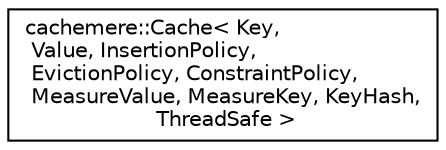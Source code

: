 digraph "Graphical Class Hierarchy"
{
 // LATEX_PDF_SIZE
  edge [fontname="Helvetica",fontsize="10",labelfontname="Helvetica",labelfontsize="10"];
  node [fontname="Helvetica",fontsize="10",shape=record];
  rankdir="LR";
  Node0 [label="cachemere::Cache\< Key,\l Value, InsertionPolicy,\l EvictionPolicy, ConstraintPolicy,\l MeasureValue, MeasureKey, KeyHash,\l ThreadSafe \>",height=0.2,width=0.4,color="black", fillcolor="white", style="filled",URL="$classcachemere_1_1Cache.html",tooltip="Thread-safe memory-restricted cache."];
}
